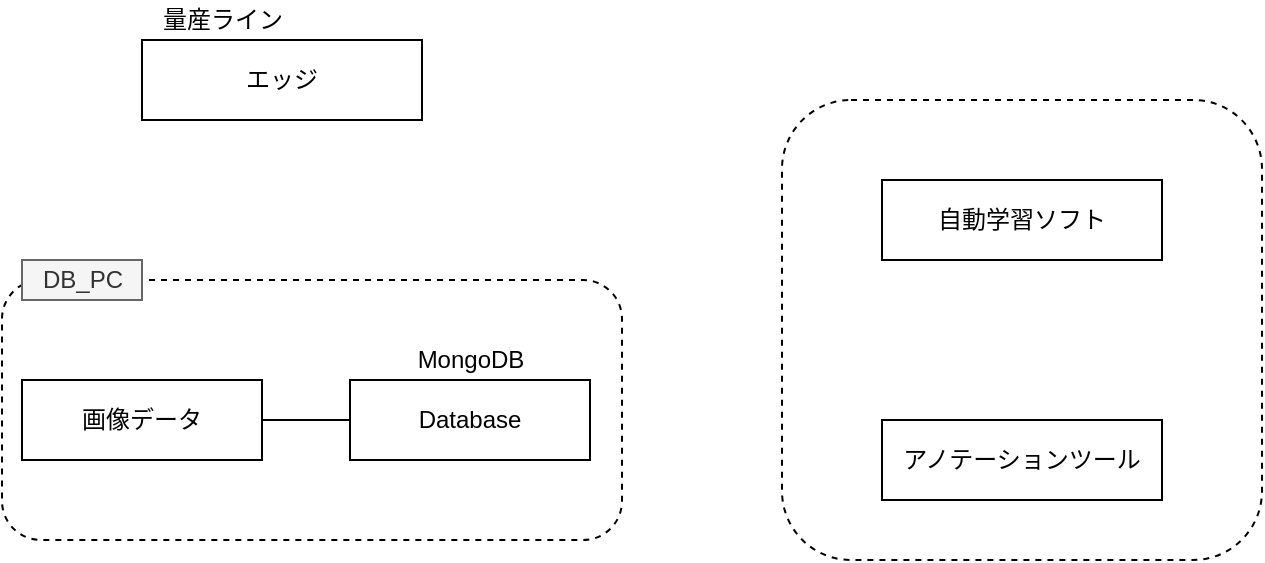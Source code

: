 <mxfile version="14.4.8" type="github">
  <diagram id="Enc7GwLfb1MbX-eJnPzi" name="ページ1">
    <mxGraphModel dx="1038" dy="548" grid="1" gridSize="10" guides="1" tooltips="1" connect="1" arrows="1" fold="1" page="1" pageScale="1" pageWidth="827" pageHeight="1169" math="0" shadow="0">
      <root>
        <mxCell id="0" />
        <mxCell id="1" parent="0" />
        <mxCell id="wJDC61leOi9-Ts4pPHVV-12" value="" style="rounded=1;whiteSpace=wrap;html=1;dashed=1;" vertex="1" parent="1">
          <mxGeometry x="510" y="180" width="240" height="230" as="geometry" />
        </mxCell>
        <mxCell id="wJDC61leOi9-Ts4pPHVV-10" value="" style="rounded=1;whiteSpace=wrap;html=1;dashed=1;" vertex="1" parent="1">
          <mxGeometry x="120" y="270" width="310" height="130" as="geometry" />
        </mxCell>
        <mxCell id="wJDC61leOi9-Ts4pPHVV-1" value="Database" style="rounded=0;whiteSpace=wrap;html=1;" vertex="1" parent="1">
          <mxGeometry x="294" y="320" width="120" height="40" as="geometry" />
        </mxCell>
        <mxCell id="wJDC61leOi9-Ts4pPHVV-2" value="MongoDB" style="text;html=1;align=center;verticalAlign=middle;resizable=0;points=[];autosize=1;" vertex="1" parent="1">
          <mxGeometry x="319" y="300" width="70" height="20" as="geometry" />
        </mxCell>
        <mxCell id="wJDC61leOi9-Ts4pPHVV-3" value="画像データ" style="rounded=0;whiteSpace=wrap;html=1;" vertex="1" parent="1">
          <mxGeometry x="130" y="320" width="120" height="40" as="geometry" />
        </mxCell>
        <mxCell id="wJDC61leOi9-Ts4pPHVV-4" value="DB_PC" style="text;html=1;align=center;verticalAlign=middle;resizable=0;points=[];autosize=1;fillColor=#f5f5f5;strokeColor=#666666;fontColor=#333333;" vertex="1" parent="1">
          <mxGeometry x="130" y="260" width="60" height="20" as="geometry" />
        </mxCell>
        <mxCell id="wJDC61leOi9-Ts4pPHVV-5" value="アノテーションツール" style="rounded=0;whiteSpace=wrap;html=1;" vertex="1" parent="1">
          <mxGeometry x="560" y="340" width="140" height="40" as="geometry" />
        </mxCell>
        <mxCell id="wJDC61leOi9-Ts4pPHVV-6" value="自動学習ソフト" style="rounded=0;whiteSpace=wrap;html=1;" vertex="1" parent="1">
          <mxGeometry x="560" y="220" width="140" height="40" as="geometry" />
        </mxCell>
        <mxCell id="wJDC61leOi9-Ts4pPHVV-7" value="エッジ" style="rounded=0;whiteSpace=wrap;html=1;" vertex="1" parent="1">
          <mxGeometry x="190" y="150" width="140" height="40" as="geometry" />
        </mxCell>
        <mxCell id="wJDC61leOi9-Ts4pPHVV-8" value="量産ライン" style="text;html=1;align=center;verticalAlign=middle;resizable=0;points=[];autosize=1;" vertex="1" parent="1">
          <mxGeometry x="190" y="130" width="80" height="20" as="geometry" />
        </mxCell>
        <mxCell id="wJDC61leOi9-Ts4pPHVV-11" value="" style="endArrow=none;html=1;entryX=1;entryY=0.5;entryDx=0;entryDy=0;exitX=0;exitY=0.5;exitDx=0;exitDy=0;" edge="1" parent="1" source="wJDC61leOi9-Ts4pPHVV-1" target="wJDC61leOi9-Ts4pPHVV-3">
          <mxGeometry width="50" height="50" relative="1" as="geometry">
            <mxPoint x="390" y="300" as="sourcePoint" />
            <mxPoint x="440" y="250" as="targetPoint" />
          </mxGeometry>
        </mxCell>
      </root>
    </mxGraphModel>
  </diagram>
</mxfile>

